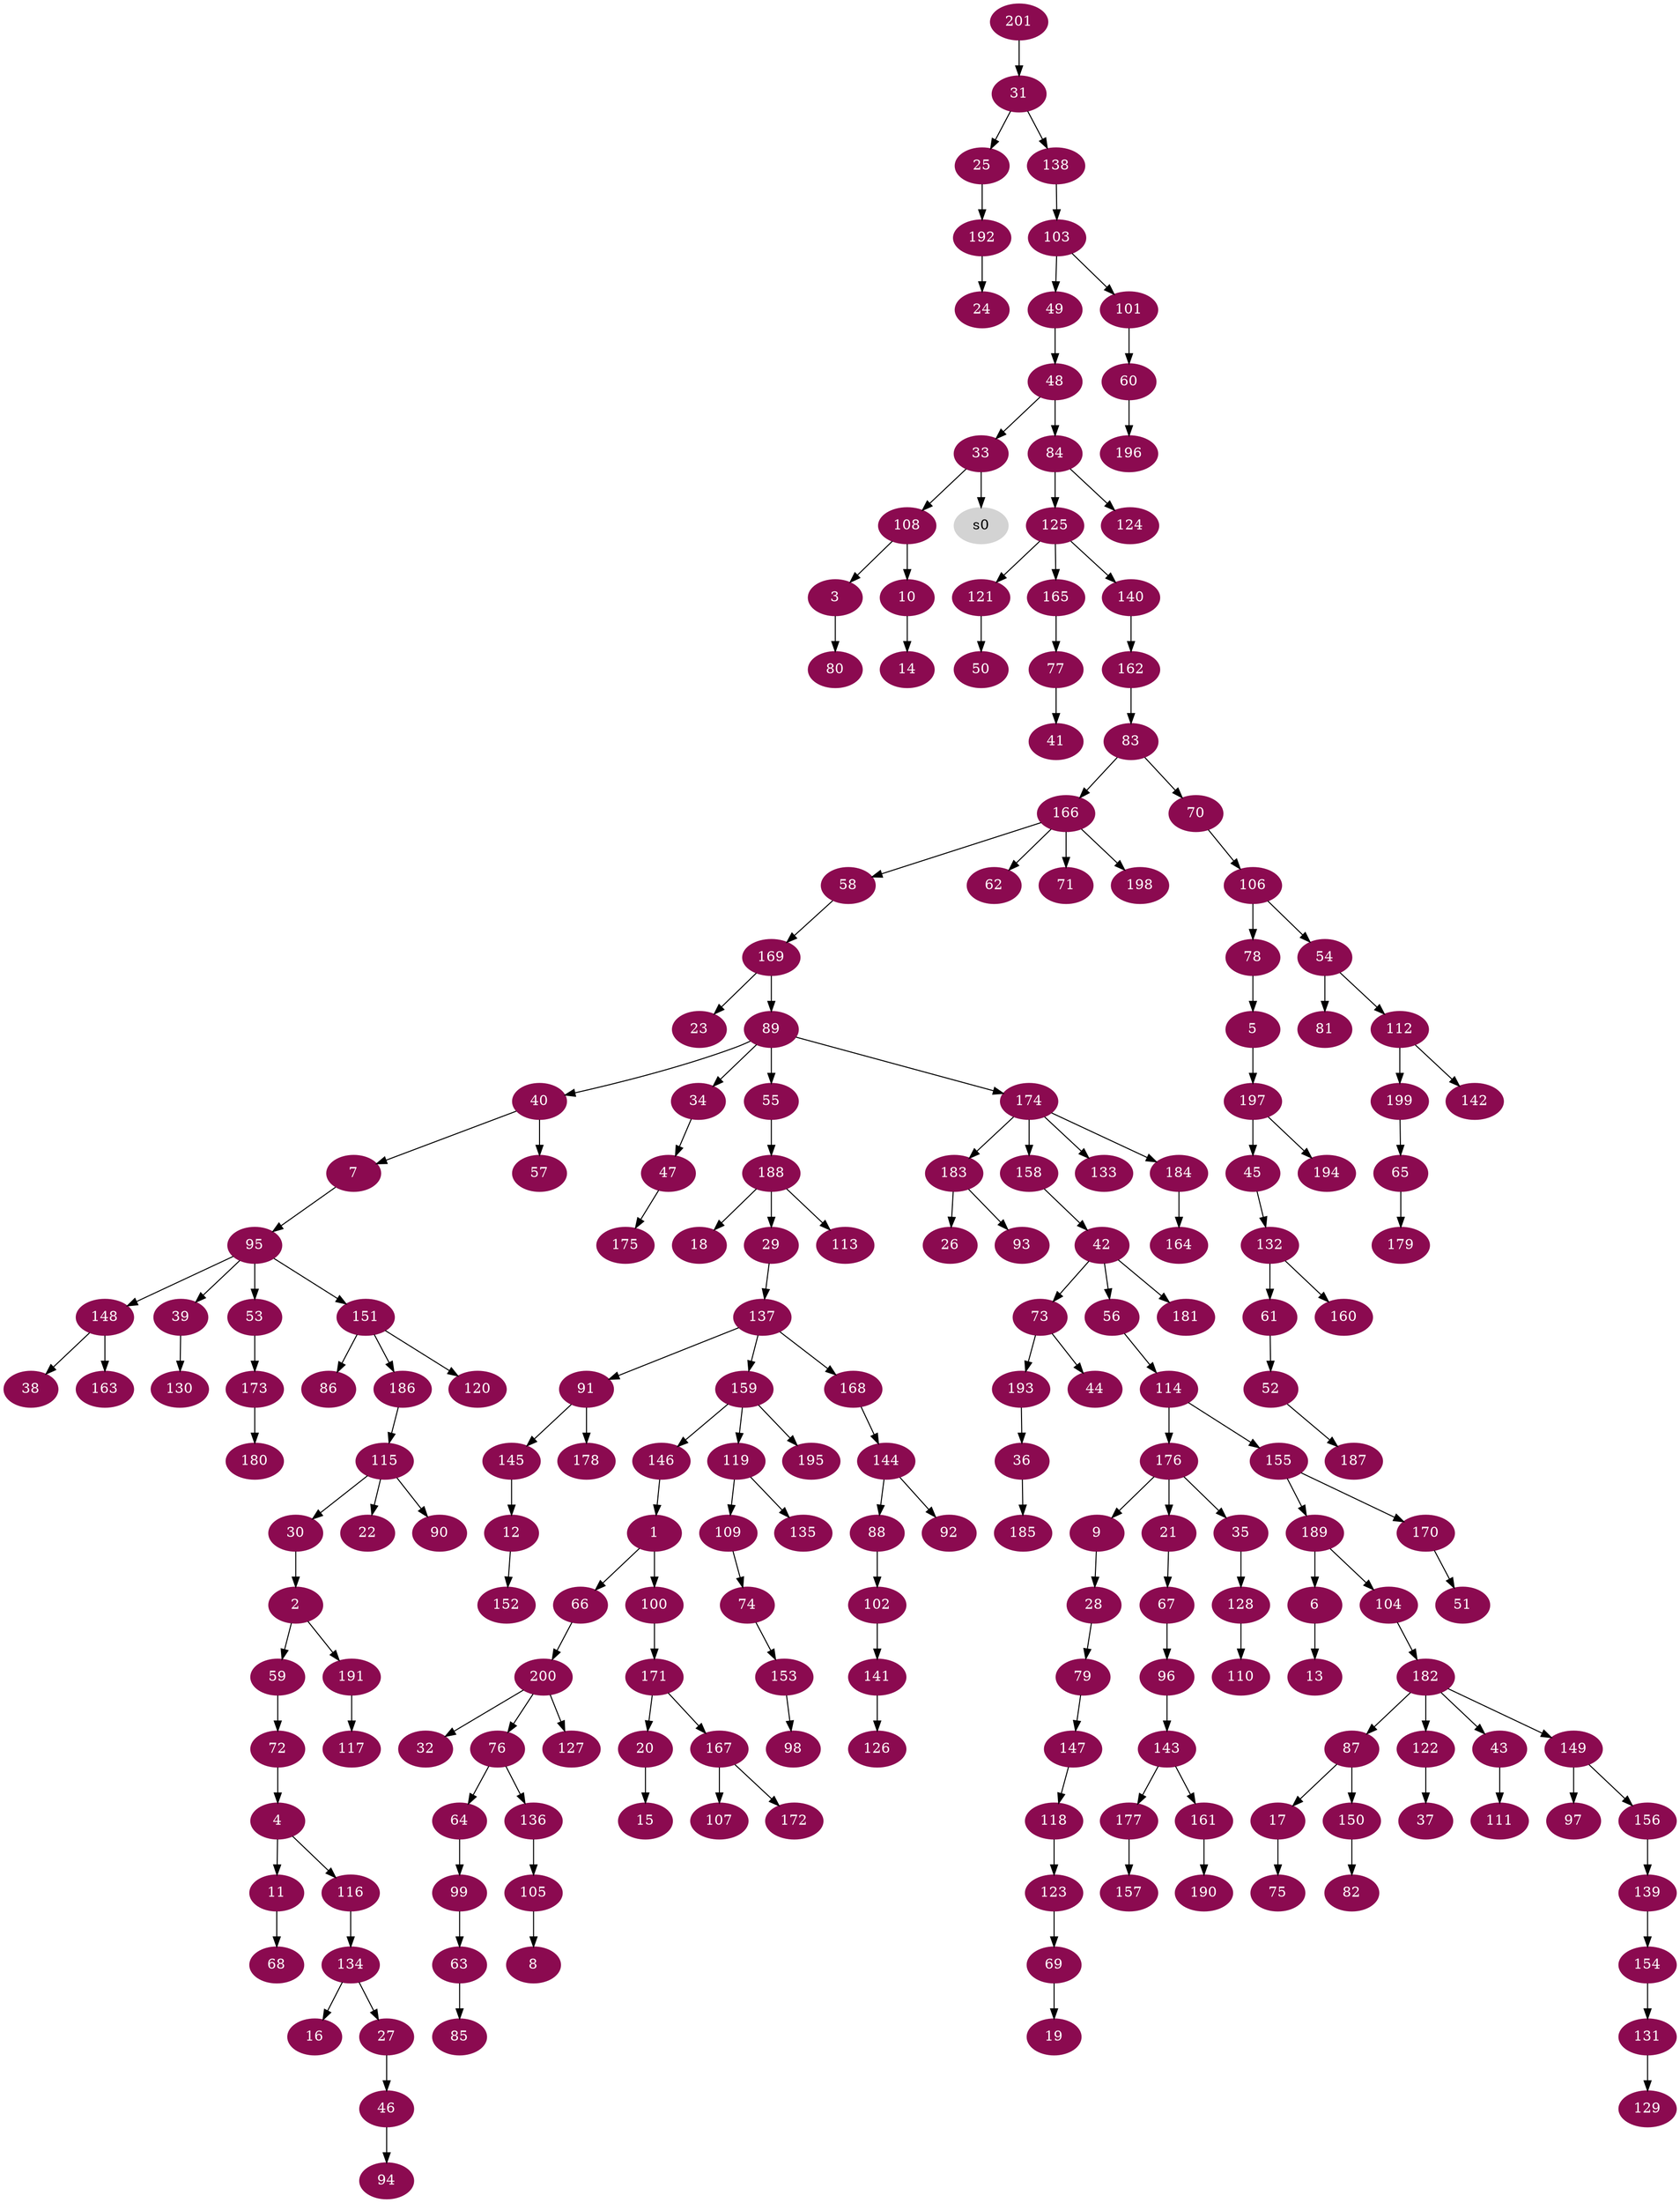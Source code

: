 digraph G {
node [color=deeppink4, style=filled, fontcolor=white];
146 -> 1;
30 -> 2;
108 -> 3;
72 -> 4;
78 -> 5;
189 -> 6;
40 -> 7;
105 -> 8;
176 -> 9;
108 -> 10;
4 -> 11;
145 -> 12;
6 -> 13;
10 -> 14;
20 -> 15;
134 -> 16;
87 -> 17;
188 -> 18;
69 -> 19;
171 -> 20;
176 -> 21;
115 -> 22;
169 -> 23;
192 -> 24;
31 -> 25;
183 -> 26;
134 -> 27;
9 -> 28;
188 -> 29;
115 -> 30;
201 -> 31;
200 -> 32;
48 -> 33;
89 -> 34;
176 -> 35;
193 -> 36;
122 -> 37;
148 -> 38;
95 -> 39;
89 -> 40;
77 -> 41;
158 -> 42;
182 -> 43;
73 -> 44;
197 -> 45;
27 -> 46;
34 -> 47;
49 -> 48;
103 -> 49;
121 -> 50;
170 -> 51;
61 -> 52;
95 -> 53;
106 -> 54;
89 -> 55;
42 -> 56;
40 -> 57;
166 -> 58;
2 -> 59;
101 -> 60;
132 -> 61;
166 -> 62;
99 -> 63;
76 -> 64;
199 -> 65;
1 -> 66;
21 -> 67;
11 -> 68;
123 -> 69;
83 -> 70;
166 -> 71;
59 -> 72;
42 -> 73;
109 -> 74;
17 -> 75;
200 -> 76;
165 -> 77;
106 -> 78;
28 -> 79;
3 -> 80;
54 -> 81;
150 -> 82;
162 -> 83;
48 -> 84;
63 -> 85;
151 -> 86;
182 -> 87;
144 -> 88;
169 -> 89;
115 -> 90;
137 -> 91;
144 -> 92;
183 -> 93;
46 -> 94;
7 -> 95;
67 -> 96;
149 -> 97;
153 -> 98;
64 -> 99;
1 -> 100;
103 -> 101;
88 -> 102;
138 -> 103;
189 -> 104;
136 -> 105;
70 -> 106;
167 -> 107;
33 -> 108;
119 -> 109;
128 -> 110;
43 -> 111;
54 -> 112;
188 -> 113;
56 -> 114;
186 -> 115;
4 -> 116;
191 -> 117;
147 -> 118;
159 -> 119;
151 -> 120;
125 -> 121;
182 -> 122;
118 -> 123;
84 -> 124;
84 -> 125;
141 -> 126;
200 -> 127;
35 -> 128;
131 -> 129;
39 -> 130;
154 -> 131;
45 -> 132;
174 -> 133;
116 -> 134;
119 -> 135;
76 -> 136;
29 -> 137;
31 -> 138;
156 -> 139;
125 -> 140;
102 -> 141;
112 -> 142;
96 -> 143;
168 -> 144;
91 -> 145;
159 -> 146;
79 -> 147;
95 -> 148;
182 -> 149;
87 -> 150;
95 -> 151;
12 -> 152;
74 -> 153;
139 -> 154;
114 -> 155;
149 -> 156;
177 -> 157;
174 -> 158;
137 -> 159;
132 -> 160;
143 -> 161;
140 -> 162;
148 -> 163;
184 -> 164;
125 -> 165;
83 -> 166;
171 -> 167;
137 -> 168;
58 -> 169;
155 -> 170;
100 -> 171;
167 -> 172;
53 -> 173;
89 -> 174;
47 -> 175;
114 -> 176;
143 -> 177;
91 -> 178;
65 -> 179;
173 -> 180;
42 -> 181;
104 -> 182;
174 -> 183;
174 -> 184;
36 -> 185;
151 -> 186;
52 -> 187;
55 -> 188;
155 -> 189;
161 -> 190;
2 -> 191;
25 -> 192;
73 -> 193;
197 -> 194;
159 -> 195;
60 -> 196;
5 -> 197;
166 -> 198;
112 -> 199;
66 -> 200;
node [color=lightgrey, style=filled, fontcolor=black];
33 -> s0;
}

